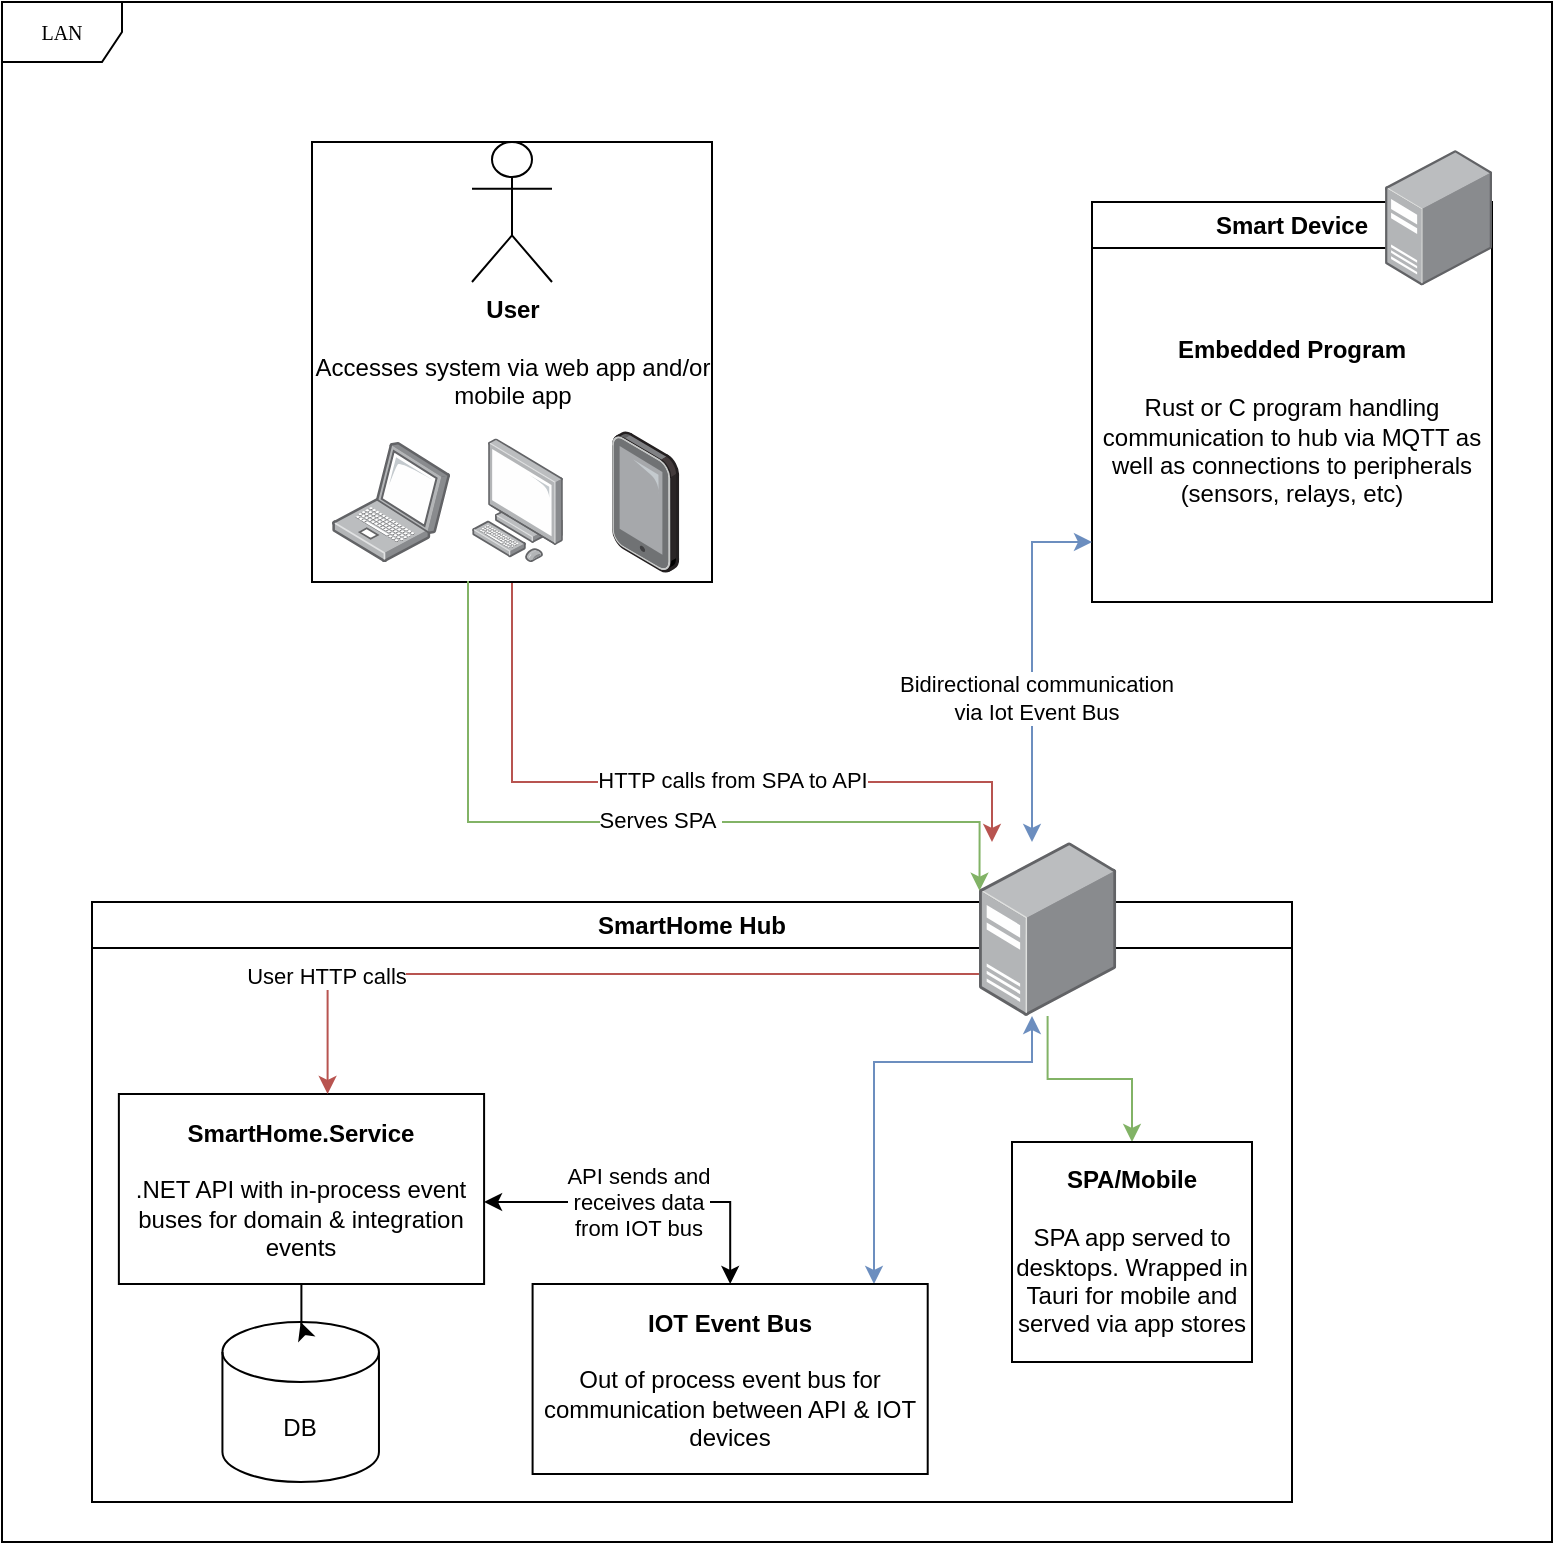 <mxfile version="21.1.2" type="device">
  <diagram name="Page-1" id="c4acf3e9-155e-7222-9cf6-157b1a14988f">
    <mxGraphModel dx="1430" dy="837" grid="1" gridSize="10" guides="1" tooltips="1" connect="1" arrows="1" fold="1" page="1" pageScale="1" pageWidth="850" pageHeight="1100" background="none" math="0" shadow="0">
      <root>
        <mxCell id="0" />
        <mxCell id="1" parent="0" />
        <mxCell id="17acba5748e5396b-1" value="LAN" style="shape=umlFrame;whiteSpace=wrap;html=1;rounded=0;shadow=0;comic=0;labelBackgroundColor=none;strokeWidth=1;fontFamily=Verdana;fontSize=10;align=center;movable=1;resizable=1;rotatable=1;deletable=1;editable=1;locked=0;connectable=1;" parent="1" vertex="1">
          <mxGeometry x="15" y="10" width="775" height="770" as="geometry" />
        </mxCell>
        <mxCell id="fsOysLUVeMhz4NzR2b4v-22" value="" style="edgeStyle=orthogonalEdgeStyle;rounded=0;orthogonalLoop=1;jettySize=auto;html=1;fillColor=#f8cecc;strokeColor=#b85450;" edge="1" parent="1" source="fsOysLUVeMhz4NzR2b4v-13" target="fsOysLUVeMhz4NzR2b4v-21">
          <mxGeometry relative="1" as="geometry">
            <Array as="points">
              <mxPoint x="270" y="400" />
              <mxPoint x="510" y="400" />
            </Array>
          </mxGeometry>
        </mxCell>
        <mxCell id="fsOysLUVeMhz4NzR2b4v-25" value="HTTP calls from SPA to API" style="edgeLabel;html=1;align=center;verticalAlign=middle;resizable=0;points=[];" vertex="1" connectable="0" parent="fsOysLUVeMhz4NzR2b4v-22">
          <mxGeometry x="0.136" y="2" relative="1" as="geometry">
            <mxPoint y="1" as="offset" />
          </mxGeometry>
        </mxCell>
        <mxCell id="fsOysLUVeMhz4NzR2b4v-32" value="" style="group" vertex="1" connectable="0" parent="1">
          <mxGeometry x="170" y="80" width="200" height="220" as="geometry" />
        </mxCell>
        <mxCell id="fsOysLUVeMhz4NzR2b4v-13" value="" style="rounded=0;whiteSpace=wrap;html=1;" vertex="1" parent="fsOysLUVeMhz4NzR2b4v-32">
          <mxGeometry width="200" height="220" as="geometry" />
        </mxCell>
        <mxCell id="fsOysLUVeMhz4NzR2b4v-10" value="&lt;b&gt;User&lt;/b&gt;&lt;br&gt;&lt;br&gt;Accesses system via web app and/or&lt;br&gt;mobile app" style="shape=umlActor;verticalLabelPosition=bottom;verticalAlign=top;html=1;" vertex="1" parent="fsOysLUVeMhz4NzR2b4v-32">
          <mxGeometry x="80" width="40" height="70" as="geometry" />
        </mxCell>
        <mxCell id="fsOysLUVeMhz4NzR2b4v-14" value="" style="image;points=[];aspect=fixed;html=1;align=center;shadow=0;dashed=0;image=img/lib/allied_telesis/computer_and_terminals/Laptop.svg;" vertex="1" parent="fsOysLUVeMhz4NzR2b4v-32">
          <mxGeometry x="10" y="150" width="59.15" height="60" as="geometry" />
        </mxCell>
        <mxCell id="fsOysLUVeMhz4NzR2b4v-15" value="" style="image;points=[];aspect=fixed;html=1;align=center;shadow=0;dashed=0;image=img/lib/allied_telesis/computer_and_terminals/Personal_Computer.svg;" vertex="1" parent="fsOysLUVeMhz4NzR2b4v-32">
          <mxGeometry x="80" y="148.2" width="45.6" height="61.8" as="geometry" />
        </mxCell>
        <mxCell id="fsOysLUVeMhz4NzR2b4v-16" value="" style="image;points=[];aspect=fixed;html=1;align=center;shadow=0;dashed=0;image=img/lib/allied_telesis/computer_and_terminals/Tablet.svg;" vertex="1" parent="fsOysLUVeMhz4NzR2b4v-32">
          <mxGeometry x="150" y="144.5" width="33.63" height="71" as="geometry" />
        </mxCell>
        <mxCell id="fsOysLUVeMhz4NzR2b4v-33" value="" style="group" vertex="1" connectable="0" parent="1">
          <mxGeometry x="60" y="460" width="600" height="300" as="geometry" />
        </mxCell>
        <mxCell id="fsOysLUVeMhz4NzR2b4v-18" value="SmartHome Hub" style="swimlane;whiteSpace=wrap;html=1;" vertex="1" parent="fsOysLUVeMhz4NzR2b4v-33">
          <mxGeometry width="600" height="300" as="geometry" />
        </mxCell>
        <mxCell id="fsOysLUVeMhz4NzR2b4v-54" value="" style="edgeStyle=orthogonalEdgeStyle;rounded=0;orthogonalLoop=1;jettySize=auto;html=1;fillColor=#dae8fc;strokeColor=#6c8ebf;startArrow=classic;startFill=1;" edge="1" parent="fsOysLUVeMhz4NzR2b4v-18" source="fsOysLUVeMhz4NzR2b4v-21" target="fsOysLUVeMhz4NzR2b4v-29">
          <mxGeometry relative="1" as="geometry">
            <Array as="points">
              <mxPoint x="470" y="80" />
              <mxPoint x="391" y="80" />
            </Array>
          </mxGeometry>
        </mxCell>
        <mxCell id="fsOysLUVeMhz4NzR2b4v-62" value="" style="edgeStyle=orthogonalEdgeStyle;rounded=0;orthogonalLoop=1;jettySize=auto;html=1;fillColor=#d5e8d4;strokeColor=#82b366;" edge="1" parent="fsOysLUVeMhz4NzR2b4v-18" source="fsOysLUVeMhz4NzR2b4v-21" target="fsOysLUVeMhz4NzR2b4v-61">
          <mxGeometry relative="1" as="geometry" />
        </mxCell>
        <mxCell id="fsOysLUVeMhz4NzR2b4v-21" value="" style="image;points=[];aspect=fixed;html=1;align=center;shadow=0;dashed=0;image=img/lib/allied_telesis/computer_and_terminals/Server_Desktop.svg;" vertex="1" parent="fsOysLUVeMhz4NzR2b4v-18">
          <mxGeometry x="443.48" y="-30" width="68.63" height="87" as="geometry" />
        </mxCell>
        <mxCell id="fsOysLUVeMhz4NzR2b4v-55" value="" style="edgeStyle=orthogonalEdgeStyle;rounded=0;orthogonalLoop=1;jettySize=auto;html=1;startArrow=classic;startFill=1;" edge="1" parent="fsOysLUVeMhz4NzR2b4v-18" source="fsOysLUVeMhz4NzR2b4v-23" target="fsOysLUVeMhz4NzR2b4v-29">
          <mxGeometry relative="1" as="geometry">
            <Array as="points">
              <mxPoint x="300" y="150" />
              <mxPoint x="300" y="150" />
            </Array>
          </mxGeometry>
        </mxCell>
        <mxCell id="fsOysLUVeMhz4NzR2b4v-57" value="API sends and&lt;br&gt;receives data&lt;br&gt;from IOT bus" style="edgeLabel;html=1;align=center;verticalAlign=middle;resizable=0;points=[];" vertex="1" connectable="0" parent="fsOysLUVeMhz4NzR2b4v-55">
          <mxGeometry x="-0.201" y="-3" relative="1" as="geometry">
            <mxPoint x="11" y="-3" as="offset" />
          </mxGeometry>
        </mxCell>
        <mxCell id="fsOysLUVeMhz4NzR2b4v-23" value="&lt;b&gt;SmartHome.Service&lt;/b&gt;&lt;br&gt;&lt;br&gt;.NET API with in-process event buses for domain &amp;amp; integration events" style="whiteSpace=wrap;html=1;align=center;" vertex="1" parent="fsOysLUVeMhz4NzR2b4v-18">
          <mxGeometry x="13.435" y="96" width="182.609" height="95" as="geometry" />
        </mxCell>
        <mxCell id="fsOysLUVeMhz4NzR2b4v-29" value="&lt;b&gt;IOT Event Bus&lt;/b&gt;&lt;br&gt;&lt;br&gt;Out of process event bus for communication between API &amp;amp; IOT devices" style="rounded=0;whiteSpace=wrap;html=1;" vertex="1" parent="fsOysLUVeMhz4NzR2b4v-18">
          <mxGeometry x="220.296" y="191" width="197.561" height="95" as="geometry" />
        </mxCell>
        <mxCell id="fsOysLUVeMhz4NzR2b4v-24" value="" style="edgeStyle=orthogonalEdgeStyle;rounded=0;orthogonalLoop=1;jettySize=auto;html=1;fillColor=#f8cecc;strokeColor=#b85450;" edge="1" parent="fsOysLUVeMhz4NzR2b4v-18" source="fsOysLUVeMhz4NzR2b4v-21" target="fsOysLUVeMhz4NzR2b4v-23">
          <mxGeometry relative="1" as="geometry">
            <Array as="points">
              <mxPoint x="117.783" y="36" />
            </Array>
          </mxGeometry>
        </mxCell>
        <mxCell id="fsOysLUVeMhz4NzR2b4v-26" value="User HTTP calls" style="edgeLabel;html=1;align=center;verticalAlign=middle;resizable=0;points=[];" vertex="1" connectable="0" parent="fsOysLUVeMhz4NzR2b4v-24">
          <mxGeometry x="0.691" y="-1" relative="1" as="geometry">
            <mxPoint as="offset" />
          </mxGeometry>
        </mxCell>
        <mxCell id="fsOysLUVeMhz4NzR2b4v-61" value="&lt;b&gt;SPA/Mobile&lt;/b&gt;&lt;br&gt;&lt;br&gt;SPA app served to desktops. Wrapped in Tauri for mobile and served via app stores" style="rounded=0;whiteSpace=wrap;html=1;" vertex="1" parent="fsOysLUVeMhz4NzR2b4v-18">
          <mxGeometry x="460" y="120" width="120" height="110" as="geometry" />
        </mxCell>
        <mxCell id="fsOysLUVeMhz4NzR2b4v-27" value="DB" style="shape=cylinder3;whiteSpace=wrap;html=1;boundedLbl=1;backgroundOutline=1;size=15;" vertex="1" parent="fsOysLUVeMhz4NzR2b4v-33">
          <mxGeometry x="65.217" y="210" width="78.261" height="80" as="geometry" />
        </mxCell>
        <mxCell id="fsOysLUVeMhz4NzR2b4v-28" value="" style="edgeStyle=orthogonalEdgeStyle;rounded=0;orthogonalLoop=1;jettySize=auto;html=1;" edge="1" parent="fsOysLUVeMhz4NzR2b4v-33" source="fsOysLUVeMhz4NzR2b4v-23" target="fsOysLUVeMhz4NzR2b4v-27">
          <mxGeometry relative="1" as="geometry" />
        </mxCell>
        <mxCell id="fsOysLUVeMhz4NzR2b4v-44" value="" style="group" vertex="1" connectable="0" parent="1">
          <mxGeometry x="560" y="110" width="200" height="200" as="geometry" />
        </mxCell>
        <mxCell id="fsOysLUVeMhz4NzR2b4v-37" value="&lt;b&gt;Embedded Program&lt;/b&gt;&lt;br&gt;&lt;br&gt;Rust or C program handling communication to hub via MQTT as well as connections to peripherals (sensors, relays, etc)" style="rounded=0;whiteSpace=wrap;html=1;" vertex="1" parent="fsOysLUVeMhz4NzR2b4v-44">
          <mxGeometry y="20" width="200" height="180" as="geometry" />
        </mxCell>
        <mxCell id="fsOysLUVeMhz4NzR2b4v-36" value="Smart Device" style="swimlane;whiteSpace=wrap;html=1;fillStyle=solid;" vertex="1" parent="fsOysLUVeMhz4NzR2b4v-44">
          <mxGeometry width="200" height="200" as="geometry">
            <mxRectangle width="120" height="30" as="alternateBounds" />
          </mxGeometry>
        </mxCell>
        <mxCell id="fsOysLUVeMhz4NzR2b4v-35" value="" style="image;points=[];aspect=fixed;html=1;align=center;shadow=0;dashed=0;image=img/lib/allied_telesis/computer_and_terminals/Server_Desktop.svg;" vertex="1" parent="fsOysLUVeMhz4NzR2b4v-36">
          <mxGeometry x="146.527" y="-26" width="53.473" height="67.774" as="geometry" />
        </mxCell>
        <mxCell id="fsOysLUVeMhz4NzR2b4v-52" value="" style="edgeStyle=orthogonalEdgeStyle;rounded=0;orthogonalLoop=1;jettySize=auto;html=1;fillColor=#dae8fc;strokeColor=#6c8ebf;startArrow=classic;startFill=1;" edge="1" parent="1" source="fsOysLUVeMhz4NzR2b4v-21" target="fsOysLUVeMhz4NzR2b4v-37">
          <mxGeometry relative="1" as="geometry">
            <Array as="points">
              <mxPoint x="530" y="280" />
            </Array>
          </mxGeometry>
        </mxCell>
        <mxCell id="fsOysLUVeMhz4NzR2b4v-53" value="Bidirectional communication&lt;br&gt;via Iot Event Bus" style="edgeLabel;html=1;align=center;verticalAlign=middle;resizable=0;points=[];" vertex="1" connectable="0" parent="fsOysLUVeMhz4NzR2b4v-52">
          <mxGeometry x="-0.199" y="-2" relative="1" as="geometry">
            <mxPoint as="offset" />
          </mxGeometry>
        </mxCell>
        <mxCell id="fsOysLUVeMhz4NzR2b4v-58" value="" style="endArrow=classic;startArrow=none;html=1;rounded=0;entryX=0.004;entryY=0.28;entryDx=0;entryDy=0;entryPerimeter=0;edgeStyle=orthogonalEdgeStyle;exitX=0.39;exitY=0.998;exitDx=0;exitDy=0;exitPerimeter=0;startFill=0;fillColor=#d5e8d4;strokeColor=#82b366;" edge="1" parent="1" source="fsOysLUVeMhz4NzR2b4v-13" target="fsOysLUVeMhz4NzR2b4v-21">
          <mxGeometry width="50" height="50" relative="1" as="geometry">
            <mxPoint x="190" y="410" as="sourcePoint" />
            <mxPoint x="240" y="360" as="targetPoint" />
            <Array as="points">
              <mxPoint x="248" y="420" />
              <mxPoint x="504" y="420" />
            </Array>
          </mxGeometry>
        </mxCell>
        <mxCell id="fsOysLUVeMhz4NzR2b4v-59" value="Serves SPA&amp;nbsp;" style="edgeLabel;html=1;align=center;verticalAlign=middle;resizable=0;points=[];" vertex="1" connectable="0" parent="fsOysLUVeMhz4NzR2b4v-58">
          <mxGeometry x="0.055" y="1" relative="1" as="geometry">
            <mxPoint as="offset" />
          </mxGeometry>
        </mxCell>
      </root>
    </mxGraphModel>
  </diagram>
</mxfile>
